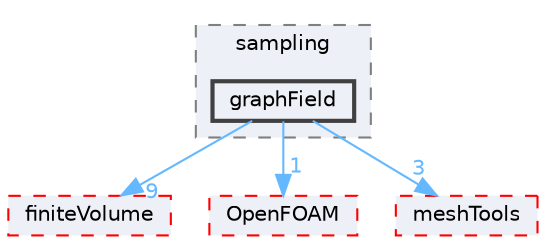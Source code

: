 digraph "src/sampling/graphField"
{
 // LATEX_PDF_SIZE
  bgcolor="transparent";
  edge [fontname=Helvetica,fontsize=10,labelfontname=Helvetica,labelfontsize=10];
  node [fontname=Helvetica,fontsize=10,shape=box,height=0.2,width=0.4];
  compound=true
  subgraph clusterdir_24a3817a3c61c11f04a0a72057522f4f {
    graph [ bgcolor="#edf0f7", pencolor="grey50", label="sampling", fontname=Helvetica,fontsize=10 style="filled,dashed", URL="dir_24a3817a3c61c11f04a0a72057522f4f.html",tooltip=""]
  dir_6b38549db7b2a6aedbdcbfb85e219be3 [label="graphField", fillcolor="#edf0f7", color="grey25", style="filled,bold", URL="dir_6b38549db7b2a6aedbdcbfb85e219be3.html",tooltip=""];
  }
  dir_9bd15774b555cf7259a6fa18f99fe99b [label="finiteVolume", fillcolor="#edf0f7", color="red", style="filled,dashed", URL="dir_9bd15774b555cf7259a6fa18f99fe99b.html",tooltip=""];
  dir_c5473ff19b20e6ec4dfe5c310b3778a8 [label="OpenFOAM", fillcolor="#edf0f7", color="red", style="filled,dashed", URL="dir_c5473ff19b20e6ec4dfe5c310b3778a8.html",tooltip=""];
  dir_ae30ad0bef50cf391b24c614251bb9fd [label="meshTools", fillcolor="#edf0f7", color="red", style="filled,dashed", URL="dir_ae30ad0bef50cf391b24c614251bb9fd.html",tooltip=""];
  dir_6b38549db7b2a6aedbdcbfb85e219be3->dir_9bd15774b555cf7259a6fa18f99fe99b [headlabel="9", labeldistance=1.5 headhref="dir_001678_001387.html" href="dir_001678_001387.html" color="steelblue1" fontcolor="steelblue1"];
  dir_6b38549db7b2a6aedbdcbfb85e219be3->dir_ae30ad0bef50cf391b24c614251bb9fd [headlabel="3", labeldistance=1.5 headhref="dir_001678_002382.html" href="dir_001678_002382.html" color="steelblue1" fontcolor="steelblue1"];
  dir_6b38549db7b2a6aedbdcbfb85e219be3->dir_c5473ff19b20e6ec4dfe5c310b3778a8 [headlabel="1", labeldistance=1.5 headhref="dir_001678_002695.html" href="dir_001678_002695.html" color="steelblue1" fontcolor="steelblue1"];
}
